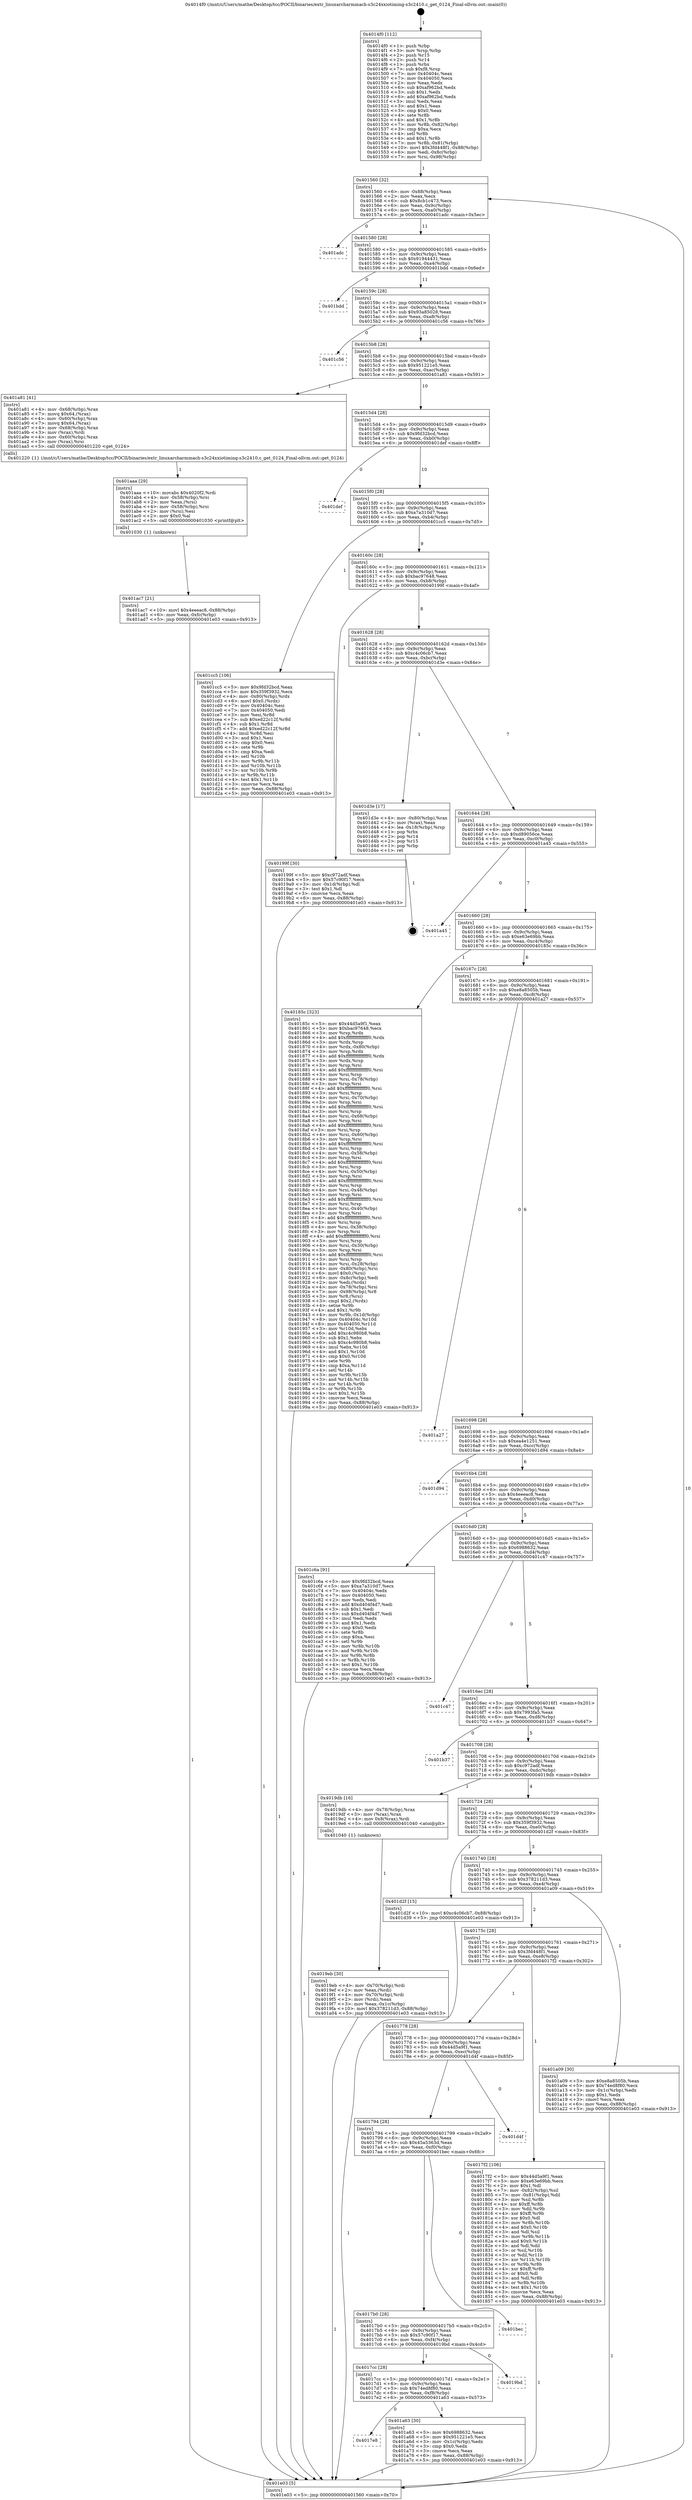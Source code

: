 digraph "0x4014f0" {
  label = "0x4014f0 (/mnt/c/Users/mathe/Desktop/tcc/POCII/binaries/extr_linuxarcharmmach-s3c24xxiotiming-s3c2410.c_get_0124_Final-ollvm.out::main(0))"
  labelloc = "t"
  node[shape=record]

  Entry [label="",width=0.3,height=0.3,shape=circle,fillcolor=black,style=filled]
  "0x401560" [label="{
     0x401560 [32]\l
     | [instrs]\l
     &nbsp;&nbsp;0x401560 \<+6\>: mov -0x88(%rbp),%eax\l
     &nbsp;&nbsp;0x401566 \<+2\>: mov %eax,%ecx\l
     &nbsp;&nbsp;0x401568 \<+6\>: sub $0x8cb1c473,%ecx\l
     &nbsp;&nbsp;0x40156e \<+6\>: mov %eax,-0x9c(%rbp)\l
     &nbsp;&nbsp;0x401574 \<+6\>: mov %ecx,-0xa0(%rbp)\l
     &nbsp;&nbsp;0x40157a \<+6\>: je 0000000000401adc \<main+0x5ec\>\l
  }"]
  "0x401adc" [label="{
     0x401adc\l
  }", style=dashed]
  "0x401580" [label="{
     0x401580 [28]\l
     | [instrs]\l
     &nbsp;&nbsp;0x401580 \<+5\>: jmp 0000000000401585 \<main+0x95\>\l
     &nbsp;&nbsp;0x401585 \<+6\>: mov -0x9c(%rbp),%eax\l
     &nbsp;&nbsp;0x40158b \<+5\>: sub $0x91944431,%eax\l
     &nbsp;&nbsp;0x401590 \<+6\>: mov %eax,-0xa4(%rbp)\l
     &nbsp;&nbsp;0x401596 \<+6\>: je 0000000000401bdd \<main+0x6ed\>\l
  }"]
  Exit [label="",width=0.3,height=0.3,shape=circle,fillcolor=black,style=filled,peripheries=2]
  "0x401bdd" [label="{
     0x401bdd\l
  }", style=dashed]
  "0x40159c" [label="{
     0x40159c [28]\l
     | [instrs]\l
     &nbsp;&nbsp;0x40159c \<+5\>: jmp 00000000004015a1 \<main+0xb1\>\l
     &nbsp;&nbsp;0x4015a1 \<+6\>: mov -0x9c(%rbp),%eax\l
     &nbsp;&nbsp;0x4015a7 \<+5\>: sub $0x93a85028,%eax\l
     &nbsp;&nbsp;0x4015ac \<+6\>: mov %eax,-0xa8(%rbp)\l
     &nbsp;&nbsp;0x4015b2 \<+6\>: je 0000000000401c56 \<main+0x766\>\l
  }"]
  "0x401ac7" [label="{
     0x401ac7 [21]\l
     | [instrs]\l
     &nbsp;&nbsp;0x401ac7 \<+10\>: movl $0x4eeeac8,-0x88(%rbp)\l
     &nbsp;&nbsp;0x401ad1 \<+6\>: mov %eax,-0xfc(%rbp)\l
     &nbsp;&nbsp;0x401ad7 \<+5\>: jmp 0000000000401e03 \<main+0x913\>\l
  }"]
  "0x401c56" [label="{
     0x401c56\l
  }", style=dashed]
  "0x4015b8" [label="{
     0x4015b8 [28]\l
     | [instrs]\l
     &nbsp;&nbsp;0x4015b8 \<+5\>: jmp 00000000004015bd \<main+0xcd\>\l
     &nbsp;&nbsp;0x4015bd \<+6\>: mov -0x9c(%rbp),%eax\l
     &nbsp;&nbsp;0x4015c3 \<+5\>: sub $0x951221e5,%eax\l
     &nbsp;&nbsp;0x4015c8 \<+6\>: mov %eax,-0xac(%rbp)\l
     &nbsp;&nbsp;0x4015ce \<+6\>: je 0000000000401a81 \<main+0x591\>\l
  }"]
  "0x401aaa" [label="{
     0x401aaa [29]\l
     | [instrs]\l
     &nbsp;&nbsp;0x401aaa \<+10\>: movabs $0x4020f2,%rdi\l
     &nbsp;&nbsp;0x401ab4 \<+4\>: mov -0x58(%rbp),%rsi\l
     &nbsp;&nbsp;0x401ab8 \<+2\>: mov %eax,(%rsi)\l
     &nbsp;&nbsp;0x401aba \<+4\>: mov -0x58(%rbp),%rsi\l
     &nbsp;&nbsp;0x401abe \<+2\>: mov (%rsi),%esi\l
     &nbsp;&nbsp;0x401ac0 \<+2\>: mov $0x0,%al\l
     &nbsp;&nbsp;0x401ac2 \<+5\>: call 0000000000401030 \<printf@plt\>\l
     | [calls]\l
     &nbsp;&nbsp;0x401030 \{1\} (unknown)\l
  }"]
  "0x401a81" [label="{
     0x401a81 [41]\l
     | [instrs]\l
     &nbsp;&nbsp;0x401a81 \<+4\>: mov -0x68(%rbp),%rax\l
     &nbsp;&nbsp;0x401a85 \<+7\>: movq $0x64,(%rax)\l
     &nbsp;&nbsp;0x401a8c \<+4\>: mov -0x60(%rbp),%rax\l
     &nbsp;&nbsp;0x401a90 \<+7\>: movq $0x64,(%rax)\l
     &nbsp;&nbsp;0x401a97 \<+4\>: mov -0x68(%rbp),%rax\l
     &nbsp;&nbsp;0x401a9b \<+3\>: mov (%rax),%rdi\l
     &nbsp;&nbsp;0x401a9e \<+4\>: mov -0x60(%rbp),%rax\l
     &nbsp;&nbsp;0x401aa2 \<+3\>: mov (%rax),%rsi\l
     &nbsp;&nbsp;0x401aa5 \<+5\>: call 0000000000401220 \<get_0124\>\l
     | [calls]\l
     &nbsp;&nbsp;0x401220 \{1\} (/mnt/c/Users/mathe/Desktop/tcc/POCII/binaries/extr_linuxarcharmmach-s3c24xxiotiming-s3c2410.c_get_0124_Final-ollvm.out::get_0124)\l
  }"]
  "0x4015d4" [label="{
     0x4015d4 [28]\l
     | [instrs]\l
     &nbsp;&nbsp;0x4015d4 \<+5\>: jmp 00000000004015d9 \<main+0xe9\>\l
     &nbsp;&nbsp;0x4015d9 \<+6\>: mov -0x9c(%rbp),%eax\l
     &nbsp;&nbsp;0x4015df \<+5\>: sub $0x9fd32bcd,%eax\l
     &nbsp;&nbsp;0x4015e4 \<+6\>: mov %eax,-0xb0(%rbp)\l
     &nbsp;&nbsp;0x4015ea \<+6\>: je 0000000000401def \<main+0x8ff\>\l
  }"]
  "0x4017e8" [label="{
     0x4017e8\l
  }", style=dashed]
  "0x401def" [label="{
     0x401def\l
  }", style=dashed]
  "0x4015f0" [label="{
     0x4015f0 [28]\l
     | [instrs]\l
     &nbsp;&nbsp;0x4015f0 \<+5\>: jmp 00000000004015f5 \<main+0x105\>\l
     &nbsp;&nbsp;0x4015f5 \<+6\>: mov -0x9c(%rbp),%eax\l
     &nbsp;&nbsp;0x4015fb \<+5\>: sub $0xa7a310d7,%eax\l
     &nbsp;&nbsp;0x401600 \<+6\>: mov %eax,-0xb4(%rbp)\l
     &nbsp;&nbsp;0x401606 \<+6\>: je 0000000000401cc5 \<main+0x7d5\>\l
  }"]
  "0x401a63" [label="{
     0x401a63 [30]\l
     | [instrs]\l
     &nbsp;&nbsp;0x401a63 \<+5\>: mov $0x6988632,%eax\l
     &nbsp;&nbsp;0x401a68 \<+5\>: mov $0x951221e5,%ecx\l
     &nbsp;&nbsp;0x401a6d \<+3\>: mov -0x1c(%rbp),%edx\l
     &nbsp;&nbsp;0x401a70 \<+3\>: cmp $0x0,%edx\l
     &nbsp;&nbsp;0x401a73 \<+3\>: cmove %ecx,%eax\l
     &nbsp;&nbsp;0x401a76 \<+6\>: mov %eax,-0x88(%rbp)\l
     &nbsp;&nbsp;0x401a7c \<+5\>: jmp 0000000000401e03 \<main+0x913\>\l
  }"]
  "0x401cc5" [label="{
     0x401cc5 [106]\l
     | [instrs]\l
     &nbsp;&nbsp;0x401cc5 \<+5\>: mov $0x9fd32bcd,%eax\l
     &nbsp;&nbsp;0x401cca \<+5\>: mov $0x359f3932,%ecx\l
     &nbsp;&nbsp;0x401ccf \<+4\>: mov -0x80(%rbp),%rdx\l
     &nbsp;&nbsp;0x401cd3 \<+6\>: movl $0x0,(%rdx)\l
     &nbsp;&nbsp;0x401cd9 \<+7\>: mov 0x40404c,%esi\l
     &nbsp;&nbsp;0x401ce0 \<+7\>: mov 0x404050,%edi\l
     &nbsp;&nbsp;0x401ce7 \<+3\>: mov %esi,%r8d\l
     &nbsp;&nbsp;0x401cea \<+7\>: sub $0xed22c12f,%r8d\l
     &nbsp;&nbsp;0x401cf1 \<+4\>: sub $0x1,%r8d\l
     &nbsp;&nbsp;0x401cf5 \<+7\>: add $0xed22c12f,%r8d\l
     &nbsp;&nbsp;0x401cfc \<+4\>: imul %r8d,%esi\l
     &nbsp;&nbsp;0x401d00 \<+3\>: and $0x1,%esi\l
     &nbsp;&nbsp;0x401d03 \<+3\>: cmp $0x0,%esi\l
     &nbsp;&nbsp;0x401d06 \<+4\>: sete %r9b\l
     &nbsp;&nbsp;0x401d0a \<+3\>: cmp $0xa,%edi\l
     &nbsp;&nbsp;0x401d0d \<+4\>: setl %r10b\l
     &nbsp;&nbsp;0x401d11 \<+3\>: mov %r9b,%r11b\l
     &nbsp;&nbsp;0x401d14 \<+3\>: and %r10b,%r11b\l
     &nbsp;&nbsp;0x401d17 \<+3\>: xor %r10b,%r9b\l
     &nbsp;&nbsp;0x401d1a \<+3\>: or %r9b,%r11b\l
     &nbsp;&nbsp;0x401d1d \<+4\>: test $0x1,%r11b\l
     &nbsp;&nbsp;0x401d21 \<+3\>: cmovne %ecx,%eax\l
     &nbsp;&nbsp;0x401d24 \<+6\>: mov %eax,-0x88(%rbp)\l
     &nbsp;&nbsp;0x401d2a \<+5\>: jmp 0000000000401e03 \<main+0x913\>\l
  }"]
  "0x40160c" [label="{
     0x40160c [28]\l
     | [instrs]\l
     &nbsp;&nbsp;0x40160c \<+5\>: jmp 0000000000401611 \<main+0x121\>\l
     &nbsp;&nbsp;0x401611 \<+6\>: mov -0x9c(%rbp),%eax\l
     &nbsp;&nbsp;0x401617 \<+5\>: sub $0xbac97648,%eax\l
     &nbsp;&nbsp;0x40161c \<+6\>: mov %eax,-0xb8(%rbp)\l
     &nbsp;&nbsp;0x401622 \<+6\>: je 000000000040199f \<main+0x4af\>\l
  }"]
  "0x4017cc" [label="{
     0x4017cc [28]\l
     | [instrs]\l
     &nbsp;&nbsp;0x4017cc \<+5\>: jmp 00000000004017d1 \<main+0x2e1\>\l
     &nbsp;&nbsp;0x4017d1 \<+6\>: mov -0x9c(%rbp),%eax\l
     &nbsp;&nbsp;0x4017d7 \<+5\>: sub $0x74ed8f80,%eax\l
     &nbsp;&nbsp;0x4017dc \<+6\>: mov %eax,-0xf8(%rbp)\l
     &nbsp;&nbsp;0x4017e2 \<+6\>: je 0000000000401a63 \<main+0x573\>\l
  }"]
  "0x40199f" [label="{
     0x40199f [30]\l
     | [instrs]\l
     &nbsp;&nbsp;0x40199f \<+5\>: mov $0xc972adf,%eax\l
     &nbsp;&nbsp;0x4019a4 \<+5\>: mov $0x57c90f17,%ecx\l
     &nbsp;&nbsp;0x4019a9 \<+3\>: mov -0x1d(%rbp),%dl\l
     &nbsp;&nbsp;0x4019ac \<+3\>: test $0x1,%dl\l
     &nbsp;&nbsp;0x4019af \<+3\>: cmovne %ecx,%eax\l
     &nbsp;&nbsp;0x4019b2 \<+6\>: mov %eax,-0x88(%rbp)\l
     &nbsp;&nbsp;0x4019b8 \<+5\>: jmp 0000000000401e03 \<main+0x913\>\l
  }"]
  "0x401628" [label="{
     0x401628 [28]\l
     | [instrs]\l
     &nbsp;&nbsp;0x401628 \<+5\>: jmp 000000000040162d \<main+0x13d\>\l
     &nbsp;&nbsp;0x40162d \<+6\>: mov -0x9c(%rbp),%eax\l
     &nbsp;&nbsp;0x401633 \<+5\>: sub $0xc4c06cb7,%eax\l
     &nbsp;&nbsp;0x401638 \<+6\>: mov %eax,-0xbc(%rbp)\l
     &nbsp;&nbsp;0x40163e \<+6\>: je 0000000000401d3e \<main+0x84e\>\l
  }"]
  "0x4019bd" [label="{
     0x4019bd\l
  }", style=dashed]
  "0x401d3e" [label="{
     0x401d3e [17]\l
     | [instrs]\l
     &nbsp;&nbsp;0x401d3e \<+4\>: mov -0x80(%rbp),%rax\l
     &nbsp;&nbsp;0x401d42 \<+2\>: mov (%rax),%eax\l
     &nbsp;&nbsp;0x401d44 \<+4\>: lea -0x18(%rbp),%rsp\l
     &nbsp;&nbsp;0x401d48 \<+1\>: pop %rbx\l
     &nbsp;&nbsp;0x401d49 \<+2\>: pop %r14\l
     &nbsp;&nbsp;0x401d4b \<+2\>: pop %r15\l
     &nbsp;&nbsp;0x401d4d \<+1\>: pop %rbp\l
     &nbsp;&nbsp;0x401d4e \<+1\>: ret\l
  }"]
  "0x401644" [label="{
     0x401644 [28]\l
     | [instrs]\l
     &nbsp;&nbsp;0x401644 \<+5\>: jmp 0000000000401649 \<main+0x159\>\l
     &nbsp;&nbsp;0x401649 \<+6\>: mov -0x9c(%rbp),%eax\l
     &nbsp;&nbsp;0x40164f \<+5\>: sub $0xd89056ce,%eax\l
     &nbsp;&nbsp;0x401654 \<+6\>: mov %eax,-0xc0(%rbp)\l
     &nbsp;&nbsp;0x40165a \<+6\>: je 0000000000401a45 \<main+0x555\>\l
  }"]
  "0x4017b0" [label="{
     0x4017b0 [28]\l
     | [instrs]\l
     &nbsp;&nbsp;0x4017b0 \<+5\>: jmp 00000000004017b5 \<main+0x2c5\>\l
     &nbsp;&nbsp;0x4017b5 \<+6\>: mov -0x9c(%rbp),%eax\l
     &nbsp;&nbsp;0x4017bb \<+5\>: sub $0x57c90f17,%eax\l
     &nbsp;&nbsp;0x4017c0 \<+6\>: mov %eax,-0xf4(%rbp)\l
     &nbsp;&nbsp;0x4017c6 \<+6\>: je 00000000004019bd \<main+0x4cd\>\l
  }"]
  "0x401a45" [label="{
     0x401a45\l
  }", style=dashed]
  "0x401660" [label="{
     0x401660 [28]\l
     | [instrs]\l
     &nbsp;&nbsp;0x401660 \<+5\>: jmp 0000000000401665 \<main+0x175\>\l
     &nbsp;&nbsp;0x401665 \<+6\>: mov -0x9c(%rbp),%eax\l
     &nbsp;&nbsp;0x40166b \<+5\>: sub $0xe63e69bb,%eax\l
     &nbsp;&nbsp;0x401670 \<+6\>: mov %eax,-0xc4(%rbp)\l
     &nbsp;&nbsp;0x401676 \<+6\>: je 000000000040185c \<main+0x36c\>\l
  }"]
  "0x401bec" [label="{
     0x401bec\l
  }", style=dashed]
  "0x40185c" [label="{
     0x40185c [323]\l
     | [instrs]\l
     &nbsp;&nbsp;0x40185c \<+5\>: mov $0x44d5a9f1,%eax\l
     &nbsp;&nbsp;0x401861 \<+5\>: mov $0xbac97648,%ecx\l
     &nbsp;&nbsp;0x401866 \<+3\>: mov %rsp,%rdx\l
     &nbsp;&nbsp;0x401869 \<+4\>: add $0xfffffffffffffff0,%rdx\l
     &nbsp;&nbsp;0x40186d \<+3\>: mov %rdx,%rsp\l
     &nbsp;&nbsp;0x401870 \<+4\>: mov %rdx,-0x80(%rbp)\l
     &nbsp;&nbsp;0x401874 \<+3\>: mov %rsp,%rdx\l
     &nbsp;&nbsp;0x401877 \<+4\>: add $0xfffffffffffffff0,%rdx\l
     &nbsp;&nbsp;0x40187b \<+3\>: mov %rdx,%rsp\l
     &nbsp;&nbsp;0x40187e \<+3\>: mov %rsp,%rsi\l
     &nbsp;&nbsp;0x401881 \<+4\>: add $0xfffffffffffffff0,%rsi\l
     &nbsp;&nbsp;0x401885 \<+3\>: mov %rsi,%rsp\l
     &nbsp;&nbsp;0x401888 \<+4\>: mov %rsi,-0x78(%rbp)\l
     &nbsp;&nbsp;0x40188c \<+3\>: mov %rsp,%rsi\l
     &nbsp;&nbsp;0x40188f \<+4\>: add $0xfffffffffffffff0,%rsi\l
     &nbsp;&nbsp;0x401893 \<+3\>: mov %rsi,%rsp\l
     &nbsp;&nbsp;0x401896 \<+4\>: mov %rsi,-0x70(%rbp)\l
     &nbsp;&nbsp;0x40189a \<+3\>: mov %rsp,%rsi\l
     &nbsp;&nbsp;0x40189d \<+4\>: add $0xfffffffffffffff0,%rsi\l
     &nbsp;&nbsp;0x4018a1 \<+3\>: mov %rsi,%rsp\l
     &nbsp;&nbsp;0x4018a4 \<+4\>: mov %rsi,-0x68(%rbp)\l
     &nbsp;&nbsp;0x4018a8 \<+3\>: mov %rsp,%rsi\l
     &nbsp;&nbsp;0x4018ab \<+4\>: add $0xfffffffffffffff0,%rsi\l
     &nbsp;&nbsp;0x4018af \<+3\>: mov %rsi,%rsp\l
     &nbsp;&nbsp;0x4018b2 \<+4\>: mov %rsi,-0x60(%rbp)\l
     &nbsp;&nbsp;0x4018b6 \<+3\>: mov %rsp,%rsi\l
     &nbsp;&nbsp;0x4018b9 \<+4\>: add $0xfffffffffffffff0,%rsi\l
     &nbsp;&nbsp;0x4018bd \<+3\>: mov %rsi,%rsp\l
     &nbsp;&nbsp;0x4018c0 \<+4\>: mov %rsi,-0x58(%rbp)\l
     &nbsp;&nbsp;0x4018c4 \<+3\>: mov %rsp,%rsi\l
     &nbsp;&nbsp;0x4018c7 \<+4\>: add $0xfffffffffffffff0,%rsi\l
     &nbsp;&nbsp;0x4018cb \<+3\>: mov %rsi,%rsp\l
     &nbsp;&nbsp;0x4018ce \<+4\>: mov %rsi,-0x50(%rbp)\l
     &nbsp;&nbsp;0x4018d2 \<+3\>: mov %rsp,%rsi\l
     &nbsp;&nbsp;0x4018d5 \<+4\>: add $0xfffffffffffffff0,%rsi\l
     &nbsp;&nbsp;0x4018d9 \<+3\>: mov %rsi,%rsp\l
     &nbsp;&nbsp;0x4018dc \<+4\>: mov %rsi,-0x48(%rbp)\l
     &nbsp;&nbsp;0x4018e0 \<+3\>: mov %rsp,%rsi\l
     &nbsp;&nbsp;0x4018e3 \<+4\>: add $0xfffffffffffffff0,%rsi\l
     &nbsp;&nbsp;0x4018e7 \<+3\>: mov %rsi,%rsp\l
     &nbsp;&nbsp;0x4018ea \<+4\>: mov %rsi,-0x40(%rbp)\l
     &nbsp;&nbsp;0x4018ee \<+3\>: mov %rsp,%rsi\l
     &nbsp;&nbsp;0x4018f1 \<+4\>: add $0xfffffffffffffff0,%rsi\l
     &nbsp;&nbsp;0x4018f5 \<+3\>: mov %rsi,%rsp\l
     &nbsp;&nbsp;0x4018f8 \<+4\>: mov %rsi,-0x38(%rbp)\l
     &nbsp;&nbsp;0x4018fc \<+3\>: mov %rsp,%rsi\l
     &nbsp;&nbsp;0x4018ff \<+4\>: add $0xfffffffffffffff0,%rsi\l
     &nbsp;&nbsp;0x401903 \<+3\>: mov %rsi,%rsp\l
     &nbsp;&nbsp;0x401906 \<+4\>: mov %rsi,-0x30(%rbp)\l
     &nbsp;&nbsp;0x40190a \<+3\>: mov %rsp,%rsi\l
     &nbsp;&nbsp;0x40190d \<+4\>: add $0xfffffffffffffff0,%rsi\l
     &nbsp;&nbsp;0x401911 \<+3\>: mov %rsi,%rsp\l
     &nbsp;&nbsp;0x401914 \<+4\>: mov %rsi,-0x28(%rbp)\l
     &nbsp;&nbsp;0x401918 \<+4\>: mov -0x80(%rbp),%rsi\l
     &nbsp;&nbsp;0x40191c \<+6\>: movl $0x0,(%rsi)\l
     &nbsp;&nbsp;0x401922 \<+6\>: mov -0x8c(%rbp),%edi\l
     &nbsp;&nbsp;0x401928 \<+2\>: mov %edi,(%rdx)\l
     &nbsp;&nbsp;0x40192a \<+4\>: mov -0x78(%rbp),%rsi\l
     &nbsp;&nbsp;0x40192e \<+7\>: mov -0x98(%rbp),%r8\l
     &nbsp;&nbsp;0x401935 \<+3\>: mov %r8,(%rsi)\l
     &nbsp;&nbsp;0x401938 \<+3\>: cmpl $0x2,(%rdx)\l
     &nbsp;&nbsp;0x40193b \<+4\>: setne %r9b\l
     &nbsp;&nbsp;0x40193f \<+4\>: and $0x1,%r9b\l
     &nbsp;&nbsp;0x401943 \<+4\>: mov %r9b,-0x1d(%rbp)\l
     &nbsp;&nbsp;0x401947 \<+8\>: mov 0x40404c,%r10d\l
     &nbsp;&nbsp;0x40194f \<+8\>: mov 0x404050,%r11d\l
     &nbsp;&nbsp;0x401957 \<+3\>: mov %r10d,%ebx\l
     &nbsp;&nbsp;0x40195a \<+6\>: add $0xc4c980b8,%ebx\l
     &nbsp;&nbsp;0x401960 \<+3\>: sub $0x1,%ebx\l
     &nbsp;&nbsp;0x401963 \<+6\>: sub $0xc4c980b8,%ebx\l
     &nbsp;&nbsp;0x401969 \<+4\>: imul %ebx,%r10d\l
     &nbsp;&nbsp;0x40196d \<+4\>: and $0x1,%r10d\l
     &nbsp;&nbsp;0x401971 \<+4\>: cmp $0x0,%r10d\l
     &nbsp;&nbsp;0x401975 \<+4\>: sete %r9b\l
     &nbsp;&nbsp;0x401979 \<+4\>: cmp $0xa,%r11d\l
     &nbsp;&nbsp;0x40197d \<+4\>: setl %r14b\l
     &nbsp;&nbsp;0x401981 \<+3\>: mov %r9b,%r15b\l
     &nbsp;&nbsp;0x401984 \<+3\>: and %r14b,%r15b\l
     &nbsp;&nbsp;0x401987 \<+3\>: xor %r14b,%r9b\l
     &nbsp;&nbsp;0x40198a \<+3\>: or %r9b,%r15b\l
     &nbsp;&nbsp;0x40198d \<+4\>: test $0x1,%r15b\l
     &nbsp;&nbsp;0x401991 \<+3\>: cmovne %ecx,%eax\l
     &nbsp;&nbsp;0x401994 \<+6\>: mov %eax,-0x88(%rbp)\l
     &nbsp;&nbsp;0x40199a \<+5\>: jmp 0000000000401e03 \<main+0x913\>\l
  }"]
  "0x40167c" [label="{
     0x40167c [28]\l
     | [instrs]\l
     &nbsp;&nbsp;0x40167c \<+5\>: jmp 0000000000401681 \<main+0x191\>\l
     &nbsp;&nbsp;0x401681 \<+6\>: mov -0x9c(%rbp),%eax\l
     &nbsp;&nbsp;0x401687 \<+5\>: sub $0xe8a8505b,%eax\l
     &nbsp;&nbsp;0x40168c \<+6\>: mov %eax,-0xc8(%rbp)\l
     &nbsp;&nbsp;0x401692 \<+6\>: je 0000000000401a27 \<main+0x537\>\l
  }"]
  "0x401794" [label="{
     0x401794 [28]\l
     | [instrs]\l
     &nbsp;&nbsp;0x401794 \<+5\>: jmp 0000000000401799 \<main+0x2a9\>\l
     &nbsp;&nbsp;0x401799 \<+6\>: mov -0x9c(%rbp),%eax\l
     &nbsp;&nbsp;0x40179f \<+5\>: sub $0x45a5363d,%eax\l
     &nbsp;&nbsp;0x4017a4 \<+6\>: mov %eax,-0xf0(%rbp)\l
     &nbsp;&nbsp;0x4017aa \<+6\>: je 0000000000401bec \<main+0x6fc\>\l
  }"]
  "0x401a27" [label="{
     0x401a27\l
  }", style=dashed]
  "0x401698" [label="{
     0x401698 [28]\l
     | [instrs]\l
     &nbsp;&nbsp;0x401698 \<+5\>: jmp 000000000040169d \<main+0x1ad\>\l
     &nbsp;&nbsp;0x40169d \<+6\>: mov -0x9c(%rbp),%eax\l
     &nbsp;&nbsp;0x4016a3 \<+5\>: sub $0xea4e1251,%eax\l
     &nbsp;&nbsp;0x4016a8 \<+6\>: mov %eax,-0xcc(%rbp)\l
     &nbsp;&nbsp;0x4016ae \<+6\>: je 0000000000401d94 \<main+0x8a4\>\l
  }"]
  "0x401d4f" [label="{
     0x401d4f\l
  }", style=dashed]
  "0x401d94" [label="{
     0x401d94\l
  }", style=dashed]
  "0x4016b4" [label="{
     0x4016b4 [28]\l
     | [instrs]\l
     &nbsp;&nbsp;0x4016b4 \<+5\>: jmp 00000000004016b9 \<main+0x1c9\>\l
     &nbsp;&nbsp;0x4016b9 \<+6\>: mov -0x9c(%rbp),%eax\l
     &nbsp;&nbsp;0x4016bf \<+5\>: sub $0x4eeeac8,%eax\l
     &nbsp;&nbsp;0x4016c4 \<+6\>: mov %eax,-0xd0(%rbp)\l
     &nbsp;&nbsp;0x4016ca \<+6\>: je 0000000000401c6a \<main+0x77a\>\l
  }"]
  "0x4019eb" [label="{
     0x4019eb [30]\l
     | [instrs]\l
     &nbsp;&nbsp;0x4019eb \<+4\>: mov -0x70(%rbp),%rdi\l
     &nbsp;&nbsp;0x4019ef \<+2\>: mov %eax,(%rdi)\l
     &nbsp;&nbsp;0x4019f1 \<+4\>: mov -0x70(%rbp),%rdi\l
     &nbsp;&nbsp;0x4019f5 \<+2\>: mov (%rdi),%eax\l
     &nbsp;&nbsp;0x4019f7 \<+3\>: mov %eax,-0x1c(%rbp)\l
     &nbsp;&nbsp;0x4019fa \<+10\>: movl $0x378211d3,-0x88(%rbp)\l
     &nbsp;&nbsp;0x401a04 \<+5\>: jmp 0000000000401e03 \<main+0x913\>\l
  }"]
  "0x401c6a" [label="{
     0x401c6a [91]\l
     | [instrs]\l
     &nbsp;&nbsp;0x401c6a \<+5\>: mov $0x9fd32bcd,%eax\l
     &nbsp;&nbsp;0x401c6f \<+5\>: mov $0xa7a310d7,%ecx\l
     &nbsp;&nbsp;0x401c74 \<+7\>: mov 0x40404c,%edx\l
     &nbsp;&nbsp;0x401c7b \<+7\>: mov 0x404050,%esi\l
     &nbsp;&nbsp;0x401c82 \<+2\>: mov %edx,%edi\l
     &nbsp;&nbsp;0x401c84 \<+6\>: add $0xd404f4d7,%edi\l
     &nbsp;&nbsp;0x401c8a \<+3\>: sub $0x1,%edi\l
     &nbsp;&nbsp;0x401c8d \<+6\>: sub $0xd404f4d7,%edi\l
     &nbsp;&nbsp;0x401c93 \<+3\>: imul %edi,%edx\l
     &nbsp;&nbsp;0x401c96 \<+3\>: and $0x1,%edx\l
     &nbsp;&nbsp;0x401c99 \<+3\>: cmp $0x0,%edx\l
     &nbsp;&nbsp;0x401c9c \<+4\>: sete %r8b\l
     &nbsp;&nbsp;0x401ca0 \<+3\>: cmp $0xa,%esi\l
     &nbsp;&nbsp;0x401ca3 \<+4\>: setl %r9b\l
     &nbsp;&nbsp;0x401ca7 \<+3\>: mov %r8b,%r10b\l
     &nbsp;&nbsp;0x401caa \<+3\>: and %r9b,%r10b\l
     &nbsp;&nbsp;0x401cad \<+3\>: xor %r9b,%r8b\l
     &nbsp;&nbsp;0x401cb0 \<+3\>: or %r8b,%r10b\l
     &nbsp;&nbsp;0x401cb3 \<+4\>: test $0x1,%r10b\l
     &nbsp;&nbsp;0x401cb7 \<+3\>: cmovne %ecx,%eax\l
     &nbsp;&nbsp;0x401cba \<+6\>: mov %eax,-0x88(%rbp)\l
     &nbsp;&nbsp;0x401cc0 \<+5\>: jmp 0000000000401e03 \<main+0x913\>\l
  }"]
  "0x4016d0" [label="{
     0x4016d0 [28]\l
     | [instrs]\l
     &nbsp;&nbsp;0x4016d0 \<+5\>: jmp 00000000004016d5 \<main+0x1e5\>\l
     &nbsp;&nbsp;0x4016d5 \<+6\>: mov -0x9c(%rbp),%eax\l
     &nbsp;&nbsp;0x4016db \<+5\>: sub $0x6988632,%eax\l
     &nbsp;&nbsp;0x4016e0 \<+6\>: mov %eax,-0xd4(%rbp)\l
     &nbsp;&nbsp;0x4016e6 \<+6\>: je 0000000000401c47 \<main+0x757\>\l
  }"]
  "0x4014f0" [label="{
     0x4014f0 [112]\l
     | [instrs]\l
     &nbsp;&nbsp;0x4014f0 \<+1\>: push %rbp\l
     &nbsp;&nbsp;0x4014f1 \<+3\>: mov %rsp,%rbp\l
     &nbsp;&nbsp;0x4014f4 \<+2\>: push %r15\l
     &nbsp;&nbsp;0x4014f6 \<+2\>: push %r14\l
     &nbsp;&nbsp;0x4014f8 \<+1\>: push %rbx\l
     &nbsp;&nbsp;0x4014f9 \<+7\>: sub $0xf8,%rsp\l
     &nbsp;&nbsp;0x401500 \<+7\>: mov 0x40404c,%eax\l
     &nbsp;&nbsp;0x401507 \<+7\>: mov 0x404050,%ecx\l
     &nbsp;&nbsp;0x40150e \<+2\>: mov %eax,%edx\l
     &nbsp;&nbsp;0x401510 \<+6\>: sub $0xaf962bd,%edx\l
     &nbsp;&nbsp;0x401516 \<+3\>: sub $0x1,%edx\l
     &nbsp;&nbsp;0x401519 \<+6\>: add $0xaf962bd,%edx\l
     &nbsp;&nbsp;0x40151f \<+3\>: imul %edx,%eax\l
     &nbsp;&nbsp;0x401522 \<+3\>: and $0x1,%eax\l
     &nbsp;&nbsp;0x401525 \<+3\>: cmp $0x0,%eax\l
     &nbsp;&nbsp;0x401528 \<+4\>: sete %r8b\l
     &nbsp;&nbsp;0x40152c \<+4\>: and $0x1,%r8b\l
     &nbsp;&nbsp;0x401530 \<+7\>: mov %r8b,-0x82(%rbp)\l
     &nbsp;&nbsp;0x401537 \<+3\>: cmp $0xa,%ecx\l
     &nbsp;&nbsp;0x40153a \<+4\>: setl %r8b\l
     &nbsp;&nbsp;0x40153e \<+4\>: and $0x1,%r8b\l
     &nbsp;&nbsp;0x401542 \<+7\>: mov %r8b,-0x81(%rbp)\l
     &nbsp;&nbsp;0x401549 \<+10\>: movl $0x3fd448f1,-0x88(%rbp)\l
     &nbsp;&nbsp;0x401553 \<+6\>: mov %edi,-0x8c(%rbp)\l
     &nbsp;&nbsp;0x401559 \<+7\>: mov %rsi,-0x98(%rbp)\l
  }"]
  "0x401c47" [label="{
     0x401c47\l
  }", style=dashed]
  "0x4016ec" [label="{
     0x4016ec [28]\l
     | [instrs]\l
     &nbsp;&nbsp;0x4016ec \<+5\>: jmp 00000000004016f1 \<main+0x201\>\l
     &nbsp;&nbsp;0x4016f1 \<+6\>: mov -0x9c(%rbp),%eax\l
     &nbsp;&nbsp;0x4016f7 \<+5\>: sub $0x7993fa5,%eax\l
     &nbsp;&nbsp;0x4016fc \<+6\>: mov %eax,-0xd8(%rbp)\l
     &nbsp;&nbsp;0x401702 \<+6\>: je 0000000000401b37 \<main+0x647\>\l
  }"]
  "0x401e03" [label="{
     0x401e03 [5]\l
     | [instrs]\l
     &nbsp;&nbsp;0x401e03 \<+5\>: jmp 0000000000401560 \<main+0x70\>\l
  }"]
  "0x401b37" [label="{
     0x401b37\l
  }", style=dashed]
  "0x401708" [label="{
     0x401708 [28]\l
     | [instrs]\l
     &nbsp;&nbsp;0x401708 \<+5\>: jmp 000000000040170d \<main+0x21d\>\l
     &nbsp;&nbsp;0x40170d \<+6\>: mov -0x9c(%rbp),%eax\l
     &nbsp;&nbsp;0x401713 \<+5\>: sub $0xc972adf,%eax\l
     &nbsp;&nbsp;0x401718 \<+6\>: mov %eax,-0xdc(%rbp)\l
     &nbsp;&nbsp;0x40171e \<+6\>: je 00000000004019db \<main+0x4eb\>\l
  }"]
  "0x401778" [label="{
     0x401778 [28]\l
     | [instrs]\l
     &nbsp;&nbsp;0x401778 \<+5\>: jmp 000000000040177d \<main+0x28d\>\l
     &nbsp;&nbsp;0x40177d \<+6\>: mov -0x9c(%rbp),%eax\l
     &nbsp;&nbsp;0x401783 \<+5\>: sub $0x44d5a9f1,%eax\l
     &nbsp;&nbsp;0x401788 \<+6\>: mov %eax,-0xec(%rbp)\l
     &nbsp;&nbsp;0x40178e \<+6\>: je 0000000000401d4f \<main+0x85f\>\l
  }"]
  "0x4019db" [label="{
     0x4019db [16]\l
     | [instrs]\l
     &nbsp;&nbsp;0x4019db \<+4\>: mov -0x78(%rbp),%rax\l
     &nbsp;&nbsp;0x4019df \<+3\>: mov (%rax),%rax\l
     &nbsp;&nbsp;0x4019e2 \<+4\>: mov 0x8(%rax),%rdi\l
     &nbsp;&nbsp;0x4019e6 \<+5\>: call 0000000000401040 \<atoi@plt\>\l
     | [calls]\l
     &nbsp;&nbsp;0x401040 \{1\} (unknown)\l
  }"]
  "0x401724" [label="{
     0x401724 [28]\l
     | [instrs]\l
     &nbsp;&nbsp;0x401724 \<+5\>: jmp 0000000000401729 \<main+0x239\>\l
     &nbsp;&nbsp;0x401729 \<+6\>: mov -0x9c(%rbp),%eax\l
     &nbsp;&nbsp;0x40172f \<+5\>: sub $0x359f3932,%eax\l
     &nbsp;&nbsp;0x401734 \<+6\>: mov %eax,-0xe0(%rbp)\l
     &nbsp;&nbsp;0x40173a \<+6\>: je 0000000000401d2f \<main+0x83f\>\l
  }"]
  "0x4017f2" [label="{
     0x4017f2 [106]\l
     | [instrs]\l
     &nbsp;&nbsp;0x4017f2 \<+5\>: mov $0x44d5a9f1,%eax\l
     &nbsp;&nbsp;0x4017f7 \<+5\>: mov $0xe63e69bb,%ecx\l
     &nbsp;&nbsp;0x4017fc \<+2\>: mov $0x1,%dl\l
     &nbsp;&nbsp;0x4017fe \<+7\>: mov -0x82(%rbp),%sil\l
     &nbsp;&nbsp;0x401805 \<+7\>: mov -0x81(%rbp),%dil\l
     &nbsp;&nbsp;0x40180c \<+3\>: mov %sil,%r8b\l
     &nbsp;&nbsp;0x40180f \<+4\>: xor $0xff,%r8b\l
     &nbsp;&nbsp;0x401813 \<+3\>: mov %dil,%r9b\l
     &nbsp;&nbsp;0x401816 \<+4\>: xor $0xff,%r9b\l
     &nbsp;&nbsp;0x40181a \<+3\>: xor $0x0,%dl\l
     &nbsp;&nbsp;0x40181d \<+3\>: mov %r8b,%r10b\l
     &nbsp;&nbsp;0x401820 \<+4\>: and $0x0,%r10b\l
     &nbsp;&nbsp;0x401824 \<+3\>: and %dl,%sil\l
     &nbsp;&nbsp;0x401827 \<+3\>: mov %r9b,%r11b\l
     &nbsp;&nbsp;0x40182a \<+4\>: and $0x0,%r11b\l
     &nbsp;&nbsp;0x40182e \<+3\>: and %dl,%dil\l
     &nbsp;&nbsp;0x401831 \<+3\>: or %sil,%r10b\l
     &nbsp;&nbsp;0x401834 \<+3\>: or %dil,%r11b\l
     &nbsp;&nbsp;0x401837 \<+3\>: xor %r11b,%r10b\l
     &nbsp;&nbsp;0x40183a \<+3\>: or %r9b,%r8b\l
     &nbsp;&nbsp;0x40183d \<+4\>: xor $0xff,%r8b\l
     &nbsp;&nbsp;0x401841 \<+3\>: or $0x0,%dl\l
     &nbsp;&nbsp;0x401844 \<+3\>: and %dl,%r8b\l
     &nbsp;&nbsp;0x401847 \<+3\>: or %r8b,%r10b\l
     &nbsp;&nbsp;0x40184a \<+4\>: test $0x1,%r10b\l
     &nbsp;&nbsp;0x40184e \<+3\>: cmovne %ecx,%eax\l
     &nbsp;&nbsp;0x401851 \<+6\>: mov %eax,-0x88(%rbp)\l
     &nbsp;&nbsp;0x401857 \<+5\>: jmp 0000000000401e03 \<main+0x913\>\l
  }"]
  "0x401d2f" [label="{
     0x401d2f [15]\l
     | [instrs]\l
     &nbsp;&nbsp;0x401d2f \<+10\>: movl $0xc4c06cb7,-0x88(%rbp)\l
     &nbsp;&nbsp;0x401d39 \<+5\>: jmp 0000000000401e03 \<main+0x913\>\l
  }"]
  "0x401740" [label="{
     0x401740 [28]\l
     | [instrs]\l
     &nbsp;&nbsp;0x401740 \<+5\>: jmp 0000000000401745 \<main+0x255\>\l
     &nbsp;&nbsp;0x401745 \<+6\>: mov -0x9c(%rbp),%eax\l
     &nbsp;&nbsp;0x40174b \<+5\>: sub $0x378211d3,%eax\l
     &nbsp;&nbsp;0x401750 \<+6\>: mov %eax,-0xe4(%rbp)\l
     &nbsp;&nbsp;0x401756 \<+6\>: je 0000000000401a09 \<main+0x519\>\l
  }"]
  "0x40175c" [label="{
     0x40175c [28]\l
     | [instrs]\l
     &nbsp;&nbsp;0x40175c \<+5\>: jmp 0000000000401761 \<main+0x271\>\l
     &nbsp;&nbsp;0x401761 \<+6\>: mov -0x9c(%rbp),%eax\l
     &nbsp;&nbsp;0x401767 \<+5\>: sub $0x3fd448f1,%eax\l
     &nbsp;&nbsp;0x40176c \<+6\>: mov %eax,-0xe8(%rbp)\l
     &nbsp;&nbsp;0x401772 \<+6\>: je 00000000004017f2 \<main+0x302\>\l
  }"]
  "0x401a09" [label="{
     0x401a09 [30]\l
     | [instrs]\l
     &nbsp;&nbsp;0x401a09 \<+5\>: mov $0xe8a8505b,%eax\l
     &nbsp;&nbsp;0x401a0e \<+5\>: mov $0x74ed8f80,%ecx\l
     &nbsp;&nbsp;0x401a13 \<+3\>: mov -0x1c(%rbp),%edx\l
     &nbsp;&nbsp;0x401a16 \<+3\>: cmp $0x1,%edx\l
     &nbsp;&nbsp;0x401a19 \<+3\>: cmovl %ecx,%eax\l
     &nbsp;&nbsp;0x401a1c \<+6\>: mov %eax,-0x88(%rbp)\l
     &nbsp;&nbsp;0x401a22 \<+5\>: jmp 0000000000401e03 \<main+0x913\>\l
  }"]
  Entry -> "0x4014f0" [label=" 1"]
  "0x401560" -> "0x401adc" [label=" 0"]
  "0x401560" -> "0x401580" [label=" 11"]
  "0x401d3e" -> Exit [label=" 1"]
  "0x401580" -> "0x401bdd" [label=" 0"]
  "0x401580" -> "0x40159c" [label=" 11"]
  "0x401d2f" -> "0x401e03" [label=" 1"]
  "0x40159c" -> "0x401c56" [label=" 0"]
  "0x40159c" -> "0x4015b8" [label=" 11"]
  "0x401cc5" -> "0x401e03" [label=" 1"]
  "0x4015b8" -> "0x401a81" [label=" 1"]
  "0x4015b8" -> "0x4015d4" [label=" 10"]
  "0x401c6a" -> "0x401e03" [label=" 1"]
  "0x4015d4" -> "0x401def" [label=" 0"]
  "0x4015d4" -> "0x4015f0" [label=" 10"]
  "0x401ac7" -> "0x401e03" [label=" 1"]
  "0x4015f0" -> "0x401cc5" [label=" 1"]
  "0x4015f0" -> "0x40160c" [label=" 9"]
  "0x401aaa" -> "0x401ac7" [label=" 1"]
  "0x40160c" -> "0x40199f" [label=" 1"]
  "0x40160c" -> "0x401628" [label=" 8"]
  "0x401a63" -> "0x401e03" [label=" 1"]
  "0x401628" -> "0x401d3e" [label=" 1"]
  "0x401628" -> "0x401644" [label=" 7"]
  "0x4017cc" -> "0x4017e8" [label=" 0"]
  "0x401644" -> "0x401a45" [label=" 0"]
  "0x401644" -> "0x401660" [label=" 7"]
  "0x401a81" -> "0x401aaa" [label=" 1"]
  "0x401660" -> "0x40185c" [label=" 1"]
  "0x401660" -> "0x40167c" [label=" 6"]
  "0x4017b0" -> "0x4017cc" [label=" 1"]
  "0x40167c" -> "0x401a27" [label=" 0"]
  "0x40167c" -> "0x401698" [label=" 6"]
  "0x4017cc" -> "0x401a63" [label=" 1"]
  "0x401698" -> "0x401d94" [label=" 0"]
  "0x401698" -> "0x4016b4" [label=" 6"]
  "0x401794" -> "0x4017b0" [label=" 1"]
  "0x4016b4" -> "0x401c6a" [label=" 1"]
  "0x4016b4" -> "0x4016d0" [label=" 5"]
  "0x4017b0" -> "0x4019bd" [label=" 0"]
  "0x4016d0" -> "0x401c47" [label=" 0"]
  "0x4016d0" -> "0x4016ec" [label=" 5"]
  "0x401778" -> "0x401d4f" [label=" 0"]
  "0x4016ec" -> "0x401b37" [label=" 0"]
  "0x4016ec" -> "0x401708" [label=" 5"]
  "0x401794" -> "0x401bec" [label=" 0"]
  "0x401708" -> "0x4019db" [label=" 1"]
  "0x401708" -> "0x401724" [label=" 4"]
  "0x401a09" -> "0x401e03" [label=" 1"]
  "0x401724" -> "0x401d2f" [label=" 1"]
  "0x401724" -> "0x401740" [label=" 3"]
  "0x4019eb" -> "0x401e03" [label=" 1"]
  "0x401740" -> "0x401a09" [label=" 1"]
  "0x401740" -> "0x40175c" [label=" 2"]
  "0x4019db" -> "0x4019eb" [label=" 1"]
  "0x40175c" -> "0x4017f2" [label=" 1"]
  "0x40175c" -> "0x401778" [label=" 1"]
  "0x4017f2" -> "0x401e03" [label=" 1"]
  "0x4014f0" -> "0x401560" [label=" 1"]
  "0x401e03" -> "0x401560" [label=" 10"]
  "0x401778" -> "0x401794" [label=" 1"]
  "0x40185c" -> "0x401e03" [label=" 1"]
  "0x40199f" -> "0x401e03" [label=" 1"]
}

